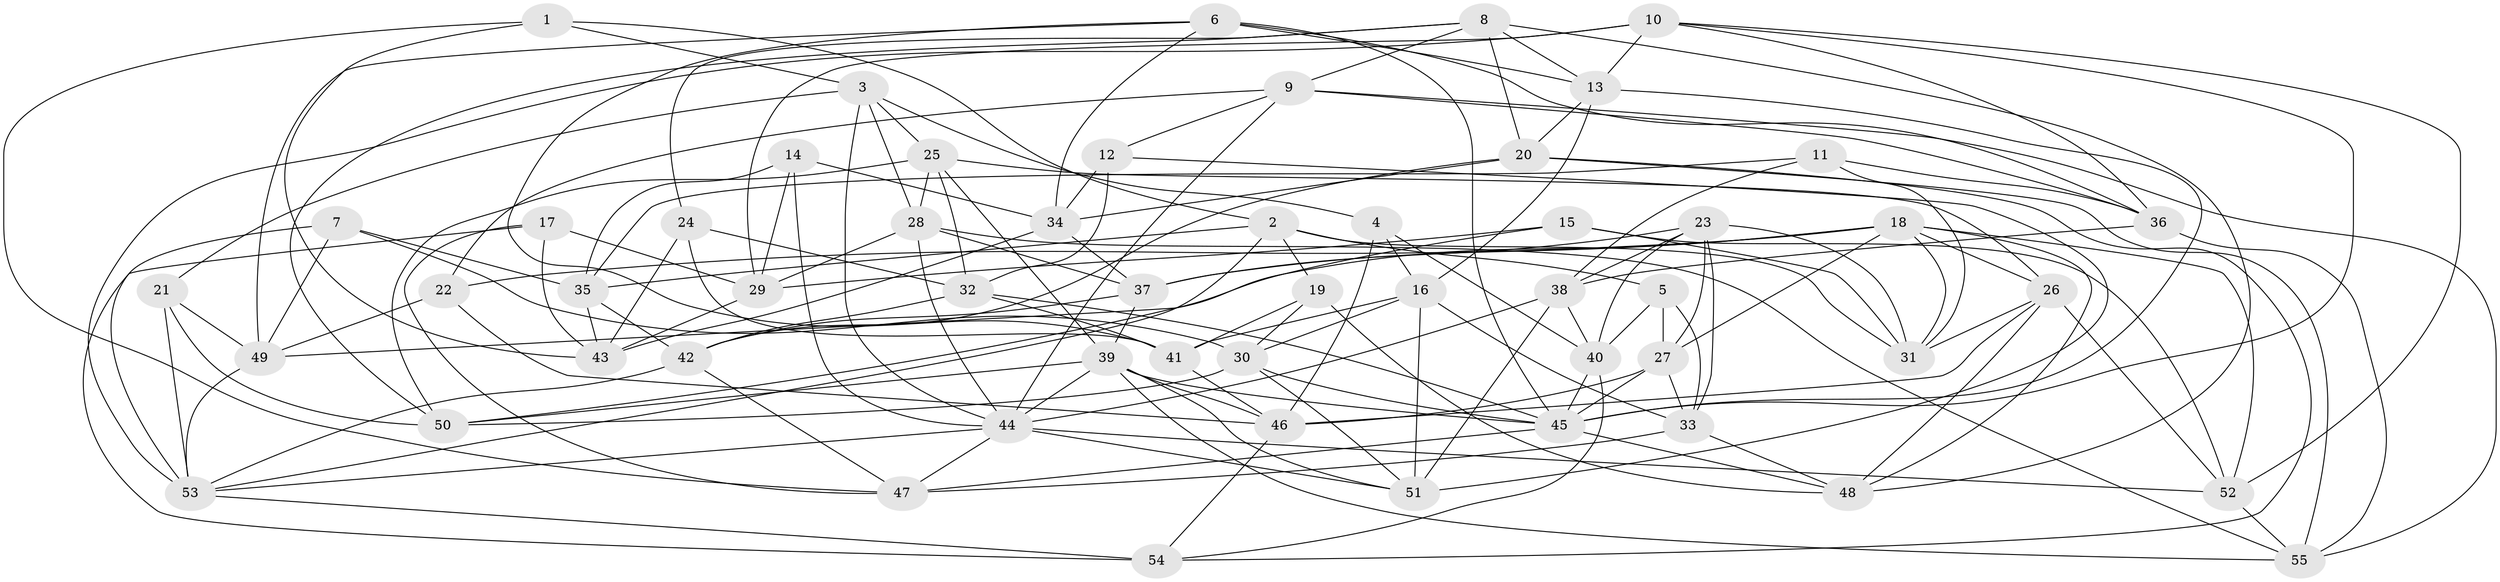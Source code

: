 // original degree distribution, {4: 1.0}
// Generated by graph-tools (version 1.1) at 2025/50/03/09/25 03:50:51]
// undirected, 55 vertices, 159 edges
graph export_dot {
graph [start="1"]
  node [color=gray90,style=filled];
  1;
  2;
  3;
  4;
  5;
  6;
  7;
  8;
  9;
  10;
  11;
  12;
  13;
  14;
  15;
  16;
  17;
  18;
  19;
  20;
  21;
  22;
  23;
  24;
  25;
  26;
  27;
  28;
  29;
  30;
  31;
  32;
  33;
  34;
  35;
  36;
  37;
  38;
  39;
  40;
  41;
  42;
  43;
  44;
  45;
  46;
  47;
  48;
  49;
  50;
  51;
  52;
  53;
  54;
  55;
  1 -- 2 [weight=1.0];
  1 -- 3 [weight=1.0];
  1 -- 43 [weight=1.0];
  1 -- 47 [weight=1.0];
  2 -- 5 [weight=1.0];
  2 -- 19 [weight=1.0];
  2 -- 31 [weight=1.0];
  2 -- 35 [weight=1.0];
  2 -- 53 [weight=1.0];
  3 -- 4 [weight=1.0];
  3 -- 21 [weight=1.0];
  3 -- 25 [weight=1.0];
  3 -- 28 [weight=1.0];
  3 -- 44 [weight=1.0];
  4 -- 16 [weight=1.0];
  4 -- 40 [weight=1.0];
  4 -- 46 [weight=1.0];
  5 -- 27 [weight=1.0];
  5 -- 33 [weight=1.0];
  5 -- 40 [weight=1.0];
  6 -- 13 [weight=1.0];
  6 -- 34 [weight=1.0];
  6 -- 36 [weight=1.0];
  6 -- 41 [weight=1.0];
  6 -- 45 [weight=1.0];
  6 -- 49 [weight=1.0];
  7 -- 30 [weight=1.0];
  7 -- 35 [weight=1.0];
  7 -- 49 [weight=1.0];
  7 -- 53 [weight=1.0];
  8 -- 9 [weight=1.0];
  8 -- 13 [weight=1.0];
  8 -- 20 [weight=1.0];
  8 -- 24 [weight=1.0];
  8 -- 48 [weight=1.0];
  8 -- 50 [weight=1.0];
  9 -- 12 [weight=1.0];
  9 -- 22 [weight=1.0];
  9 -- 36 [weight=1.0];
  9 -- 44 [weight=1.0];
  9 -- 55 [weight=1.0];
  10 -- 13 [weight=1.0];
  10 -- 29 [weight=1.0];
  10 -- 36 [weight=1.0];
  10 -- 45 [weight=1.0];
  10 -- 52 [weight=1.0];
  10 -- 53 [weight=1.0];
  11 -- 31 [weight=1.0];
  11 -- 35 [weight=1.0];
  11 -- 36 [weight=1.0];
  11 -- 38 [weight=1.0];
  12 -- 32 [weight=1.0];
  12 -- 34 [weight=1.0];
  12 -- 51 [weight=1.0];
  13 -- 16 [weight=1.0];
  13 -- 20 [weight=1.0];
  13 -- 45 [weight=1.0];
  14 -- 29 [weight=1.0];
  14 -- 34 [weight=1.0];
  14 -- 35 [weight=1.0];
  14 -- 44 [weight=1.0];
  15 -- 29 [weight=1.0];
  15 -- 31 [weight=1.0];
  15 -- 50 [weight=1.0];
  15 -- 52 [weight=1.0];
  16 -- 30 [weight=1.0];
  16 -- 33 [weight=1.0];
  16 -- 41 [weight=1.0];
  16 -- 51 [weight=1.0];
  17 -- 29 [weight=1.0];
  17 -- 43 [weight=1.0];
  17 -- 47 [weight=1.0];
  17 -- 54 [weight=1.0];
  18 -- 22 [weight=1.0];
  18 -- 26 [weight=1.0];
  18 -- 27 [weight=1.0];
  18 -- 31 [weight=1.0];
  18 -- 37 [weight=1.0];
  18 -- 48 [weight=1.0];
  18 -- 49 [weight=1.0];
  18 -- 52 [weight=1.0];
  19 -- 30 [weight=1.0];
  19 -- 41 [weight=1.0];
  19 -- 48 [weight=1.0];
  20 -- 34 [weight=1.0];
  20 -- 42 [weight=1.0];
  20 -- 54 [weight=1.0];
  20 -- 55 [weight=1.0];
  21 -- 49 [weight=1.0];
  21 -- 50 [weight=1.0];
  21 -- 53 [weight=1.0];
  22 -- 46 [weight=1.0];
  22 -- 49 [weight=1.0];
  23 -- 27 [weight=1.0];
  23 -- 31 [weight=1.0];
  23 -- 33 [weight=1.0];
  23 -- 37 [weight=1.0];
  23 -- 38 [weight=1.0];
  23 -- 40 [weight=1.0];
  24 -- 32 [weight=1.0];
  24 -- 41 [weight=1.0];
  24 -- 43 [weight=1.0];
  25 -- 26 [weight=1.0];
  25 -- 28 [weight=1.0];
  25 -- 32 [weight=1.0];
  25 -- 39 [weight=1.0];
  25 -- 50 [weight=1.0];
  26 -- 31 [weight=1.0];
  26 -- 46 [weight=1.0];
  26 -- 48 [weight=1.0];
  26 -- 52 [weight=1.0];
  27 -- 33 [weight=1.0];
  27 -- 45 [weight=1.0];
  27 -- 46 [weight=1.0];
  28 -- 29 [weight=1.0];
  28 -- 37 [weight=1.0];
  28 -- 44 [weight=1.0];
  28 -- 55 [weight=1.0];
  29 -- 43 [weight=1.0];
  30 -- 45 [weight=1.0];
  30 -- 50 [weight=1.0];
  30 -- 51 [weight=1.0];
  32 -- 41 [weight=1.0];
  32 -- 42 [weight=1.0];
  32 -- 45 [weight=1.0];
  33 -- 47 [weight=1.0];
  33 -- 48 [weight=1.0];
  34 -- 37 [weight=1.0];
  34 -- 43 [weight=1.0];
  35 -- 42 [weight=1.0];
  35 -- 43 [weight=1.0];
  36 -- 38 [weight=1.0];
  36 -- 55 [weight=1.0];
  37 -- 39 [weight=1.0];
  37 -- 42 [weight=1.0];
  38 -- 40 [weight=1.0];
  38 -- 44 [weight=1.0];
  38 -- 51 [weight=1.0];
  39 -- 44 [weight=1.0];
  39 -- 45 [weight=1.0];
  39 -- 46 [weight=1.0];
  39 -- 50 [weight=1.0];
  39 -- 51 [weight=1.0];
  39 -- 55 [weight=1.0];
  40 -- 45 [weight=1.0];
  40 -- 54 [weight=1.0];
  41 -- 46 [weight=1.0];
  42 -- 47 [weight=1.0];
  42 -- 53 [weight=1.0];
  44 -- 47 [weight=1.0];
  44 -- 51 [weight=1.0];
  44 -- 52 [weight=1.0];
  44 -- 53 [weight=1.0];
  45 -- 47 [weight=1.0];
  45 -- 48 [weight=1.0];
  46 -- 54 [weight=2.0];
  49 -- 53 [weight=1.0];
  52 -- 55 [weight=1.0];
  53 -- 54 [weight=1.0];
}

